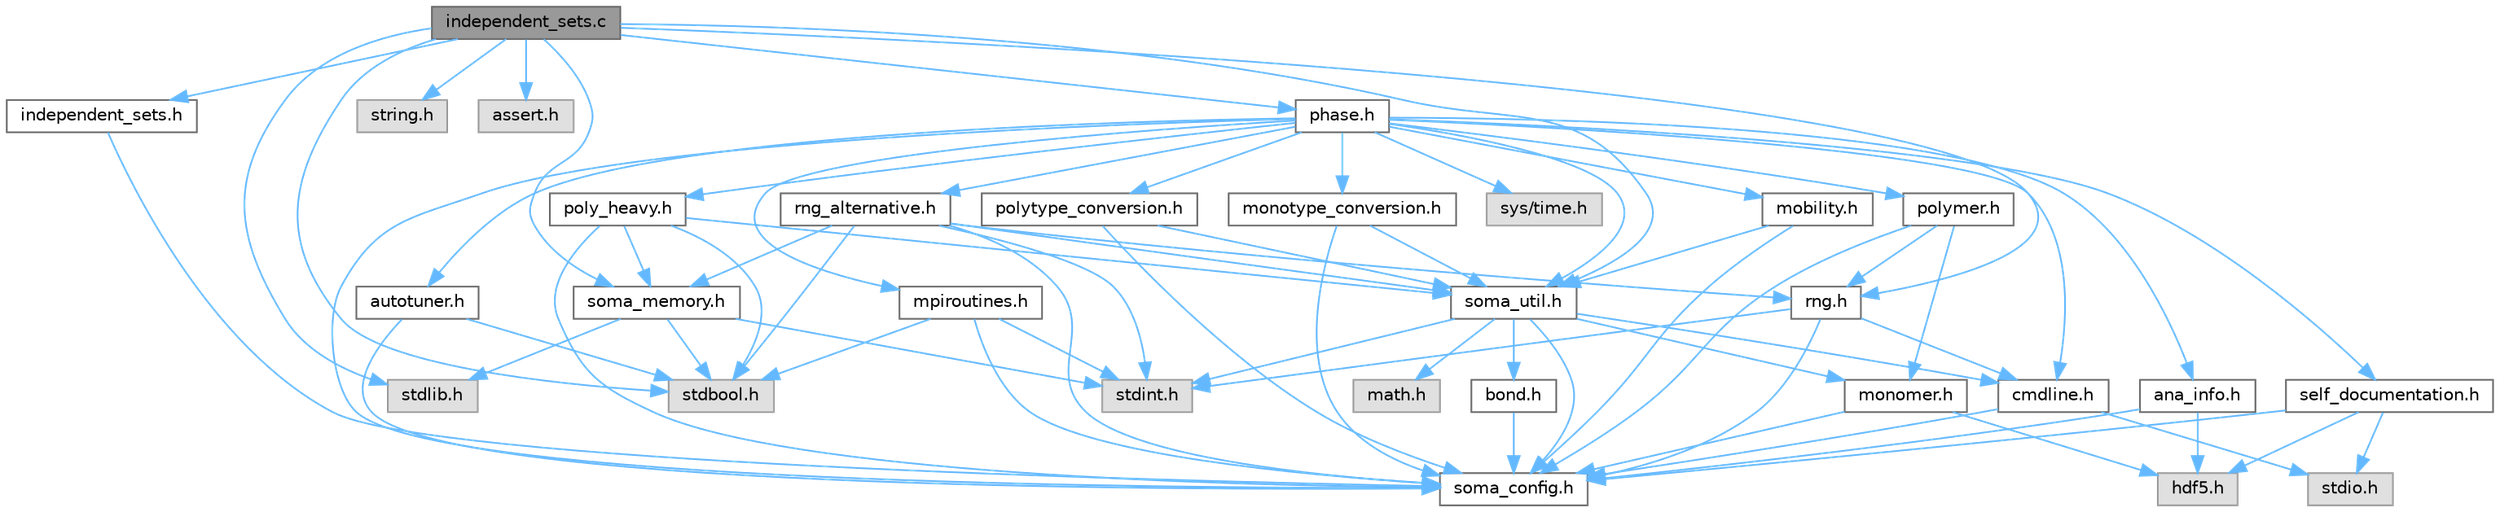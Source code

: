 digraph "independent_sets.c"
{
 // LATEX_PDF_SIZE
  bgcolor="transparent";
  edge [fontname=Helvetica,fontsize=10,labelfontname=Helvetica,labelfontsize=10];
  node [fontname=Helvetica,fontsize=10,shape=box,height=0.2,width=0.4];
  Node1 [label="independent_sets.c",height=0.2,width=0.4,color="gray40", fillcolor="grey60", style="filled", fontcolor="black",tooltip="Implementation of independent_sets.h."];
  Node1 -> Node2 [color="steelblue1",style="solid"];
  Node2 [label="independent_sets.h",height=0.2,width=0.4,color="grey40", fillcolor="white", style="filled",URL="$independent__sets_8h.html",tooltip=" "];
  Node2 -> Node3 [color="steelblue1",style="solid"];
  Node3 [label="soma_config.h",height=0.2,width=0.4,color="grey40", fillcolor="white", style="filled",URL="$soma__config_8h.html",tooltip="configuration variables for SOMA File is configured by CMAKE."];
  Node1 -> Node4 [color="steelblue1",style="solid"];
  Node4 [label="stdbool.h",height=0.2,width=0.4,color="grey60", fillcolor="#E0E0E0", style="filled",tooltip=" "];
  Node1 -> Node5 [color="steelblue1",style="solid"];
  Node5 [label="stdlib.h",height=0.2,width=0.4,color="grey60", fillcolor="#E0E0E0", style="filled",tooltip=" "];
  Node1 -> Node6 [color="steelblue1",style="solid"];
  Node6 [label="string.h",height=0.2,width=0.4,color="grey60", fillcolor="#E0E0E0", style="filled",tooltip=" "];
  Node1 -> Node7 [color="steelblue1",style="solid"];
  Node7 [label="assert.h",height=0.2,width=0.4,color="grey60", fillcolor="#E0E0E0", style="filled",tooltip=" "];
  Node1 -> Node8 [color="steelblue1",style="solid"];
  Node8 [label="soma_util.h",height=0.2,width=0.4,color="grey40", fillcolor="white", style="filled",URL="$soma__util_8h.html",tooltip="File collecting several helper functions."];
  Node8 -> Node3 [color="steelblue1",style="solid"];
  Node8 -> Node9 [color="steelblue1",style="solid"];
  Node9 [label="stdint.h",height=0.2,width=0.4,color="grey60", fillcolor="#E0E0E0", style="filled",tooltip=" "];
  Node8 -> Node10 [color="steelblue1",style="solid"];
  Node10 [label="cmdline.h",height=0.2,width=0.4,color="grey40", fillcolor="white", style="filled",URL="$cmdline_8h.html",tooltip="The header file for the command line option parser generated by GNU Gengetopt version 2...."];
  Node10 -> Node3 [color="steelblue1",style="solid"];
  Node10 -> Node11 [color="steelblue1",style="solid"];
  Node11 [label="stdio.h",height=0.2,width=0.4,color="grey60", fillcolor="#E0E0E0", style="filled",tooltip=" "];
  Node8 -> Node12 [color="steelblue1",style="solid"];
  Node12 [label="math.h",height=0.2,width=0.4,color="grey60", fillcolor="#E0E0E0", style="filled",tooltip=" "];
  Node8 -> Node13 [color="steelblue1",style="solid"];
  Node13 [label="bond.h",height=0.2,width=0.4,color="grey40", fillcolor="white", style="filled",URL="$bond_8h.html",tooltip="Definition of Bond related code pieces."];
  Node13 -> Node3 [color="steelblue1",style="solid"];
  Node8 -> Node14 [color="steelblue1",style="solid"];
  Node14 [label="monomer.h",height=0.2,width=0.4,color="grey40", fillcolor="white", style="filled",URL="$monomer_8h.html",tooltip="Collection of code for Monomer struct."];
  Node14 -> Node3 [color="steelblue1",style="solid"];
  Node14 -> Node15 [color="steelblue1",style="solid"];
  Node15 [label="hdf5.h",height=0.2,width=0.4,color="grey60", fillcolor="#E0E0E0", style="filled",tooltip=" "];
  Node1 -> Node16 [color="steelblue1",style="solid"];
  Node16 [label="phase.h",height=0.2,width=0.4,color="grey40", fillcolor="white", style="filled",URL="$phase_8h.html",tooltip="All relevant aspects for the struct Phase."];
  Node16 -> Node3 [color="steelblue1",style="solid"];
  Node16 -> Node17 [color="steelblue1",style="solid"];
  Node17 [label="mpiroutines.h",height=0.2,width=0.4,color="grey40", fillcolor="white", style="filled",URL="$mpiroutines_8h.html",tooltip="Header file for functions that require MPI calls for SOMA."];
  Node17 -> Node3 [color="steelblue1",style="solid"];
  Node17 -> Node9 [color="steelblue1",style="solid"];
  Node17 -> Node4 [color="steelblue1",style="solid"];
  Node16 -> Node18 [color="steelblue1",style="solid"];
  Node18 [label="ana_info.h",height=0.2,width=0.4,color="grey40", fillcolor="white", style="filled",URL="$ana__info_8h.html",tooltip="Info needed for output routines."];
  Node18 -> Node3 [color="steelblue1",style="solid"];
  Node18 -> Node15 [color="steelblue1",style="solid"];
  Node16 -> Node10 [color="steelblue1",style="solid"];
  Node16 -> Node8 [color="steelblue1",style="solid"];
  Node16 -> Node19 [color="steelblue1",style="solid"];
  Node19 [label="autotuner.h",height=0.2,width=0.4,color="grey40", fillcolor="white", style="filled",URL="$autotuner_8h.html",tooltip="Autotuner related structures and functions."];
  Node19 -> Node3 [color="steelblue1",style="solid"];
  Node19 -> Node4 [color="steelblue1",style="solid"];
  Node16 -> Node20 [color="steelblue1",style="solid"];
  Node20 [label="polymer.h",height=0.2,width=0.4,color="grey40", fillcolor="white", style="filled",URL="$polymer_8h.html",tooltip="Code related to the Polymer structures."];
  Node20 -> Node3 [color="steelblue1",style="solid"];
  Node20 -> Node21 [color="steelblue1",style="solid"];
  Node21 [label="rng.h",height=0.2,width=0.4,color="grey40", fillcolor="white", style="filled",URL="$rng_8h.html",tooltip="Definition of pseudo random number generation wrappers for soma."];
  Node21 -> Node3 [color="steelblue1",style="solid"];
  Node21 -> Node9 [color="steelblue1",style="solid"];
  Node21 -> Node10 [color="steelblue1",style="solid"];
  Node20 -> Node14 [color="steelblue1",style="solid"];
  Node16 -> Node22 [color="steelblue1",style="solid"];
  Node22 [label="polytype_conversion.h",height=0.2,width=0.4,color="grey40", fillcolor="white", style="filled",URL="$polytype__conversion_8h_source.html",tooltip=" "];
  Node22 -> Node3 [color="steelblue1",style="solid"];
  Node22 -> Node8 [color="steelblue1",style="solid"];
  Node16 -> Node23 [color="steelblue1",style="solid"];
  Node23 [label="monotype_conversion.h",height=0.2,width=0.4,color="grey40", fillcolor="white", style="filled",URL="$monotype__conversion_8h_source.html",tooltip=" "];
  Node23 -> Node3 [color="steelblue1",style="solid"];
  Node23 -> Node8 [color="steelblue1",style="solid"];
  Node16 -> Node24 [color="steelblue1",style="solid"];
  Node24 [label="mobility.h",height=0.2,width=0.4,color="grey40", fillcolor="white", style="filled",URL="$mobility_8h.html",tooltip="Function declaration and struct to modify the particle mobility based on the density composition."];
  Node24 -> Node3 [color="steelblue1",style="solid"];
  Node24 -> Node8 [color="steelblue1",style="solid"];
  Node16 -> Node25 [color="steelblue1",style="solid"];
  Node25 [label="self_documentation.h",height=0.2,width=0.4,color="grey40", fillcolor="white", style="filled",URL="$self__documentation_8h.html",tooltip="Define structs and function to enable user friendly documentation of the history and self of simulati..."];
  Node25 -> Node3 [color="steelblue1",style="solid"];
  Node25 -> Node11 [color="steelblue1",style="solid"];
  Node25 -> Node15 [color="steelblue1",style="solid"];
  Node16 -> Node26 [color="steelblue1",style="solid"];
  Node26 [label="poly_heavy.h",height=0.2,width=0.4,color="grey40", fillcolor="white", style="filled",URL="$poly__heavy_8h_source.html",tooltip=" "];
  Node26 -> Node4 [color="steelblue1",style="solid"];
  Node26 -> Node3 [color="steelblue1",style="solid"];
  Node26 -> Node8 [color="steelblue1",style="solid"];
  Node26 -> Node27 [color="steelblue1",style="solid"];
  Node27 [label="soma_memory.h",height=0.2,width=0.4,color="grey40", fillcolor="white", style="filled",URL="$soma__memory_8h_source.html",tooltip=" "];
  Node27 -> Node4 [color="steelblue1",style="solid"];
  Node27 -> Node9 [color="steelblue1",style="solid"];
  Node27 -> Node5 [color="steelblue1",style="solid"];
  Node16 -> Node28 [color="steelblue1",style="solid"];
  Node28 [label="rng_alternative.h",height=0.2,width=0.4,color="grey40", fillcolor="white", style="filled",URL="$rng__alternative_8h.html",tooltip="Definition of alternative pseudo random numbers generators for SOMA. PCG32 is the default RNG generat..."];
  Node28 -> Node9 [color="steelblue1",style="solid"];
  Node28 -> Node4 [color="steelblue1",style="solid"];
  Node28 -> Node3 [color="steelblue1",style="solid"];
  Node28 -> Node8 [color="steelblue1",style="solid"];
  Node28 -> Node21 [color="steelblue1",style="solid"];
  Node28 -> Node27 [color="steelblue1",style="solid"];
  Node16 -> Node29 [color="steelblue1",style="solid"];
  Node29 [label="sys/time.h",height=0.2,width=0.4,color="grey60", fillcolor="#E0E0E0", style="filled",tooltip=" "];
  Node1 -> Node27 [color="steelblue1",style="solid"];
  Node1 -> Node21 [color="steelblue1",style="solid"];
}
